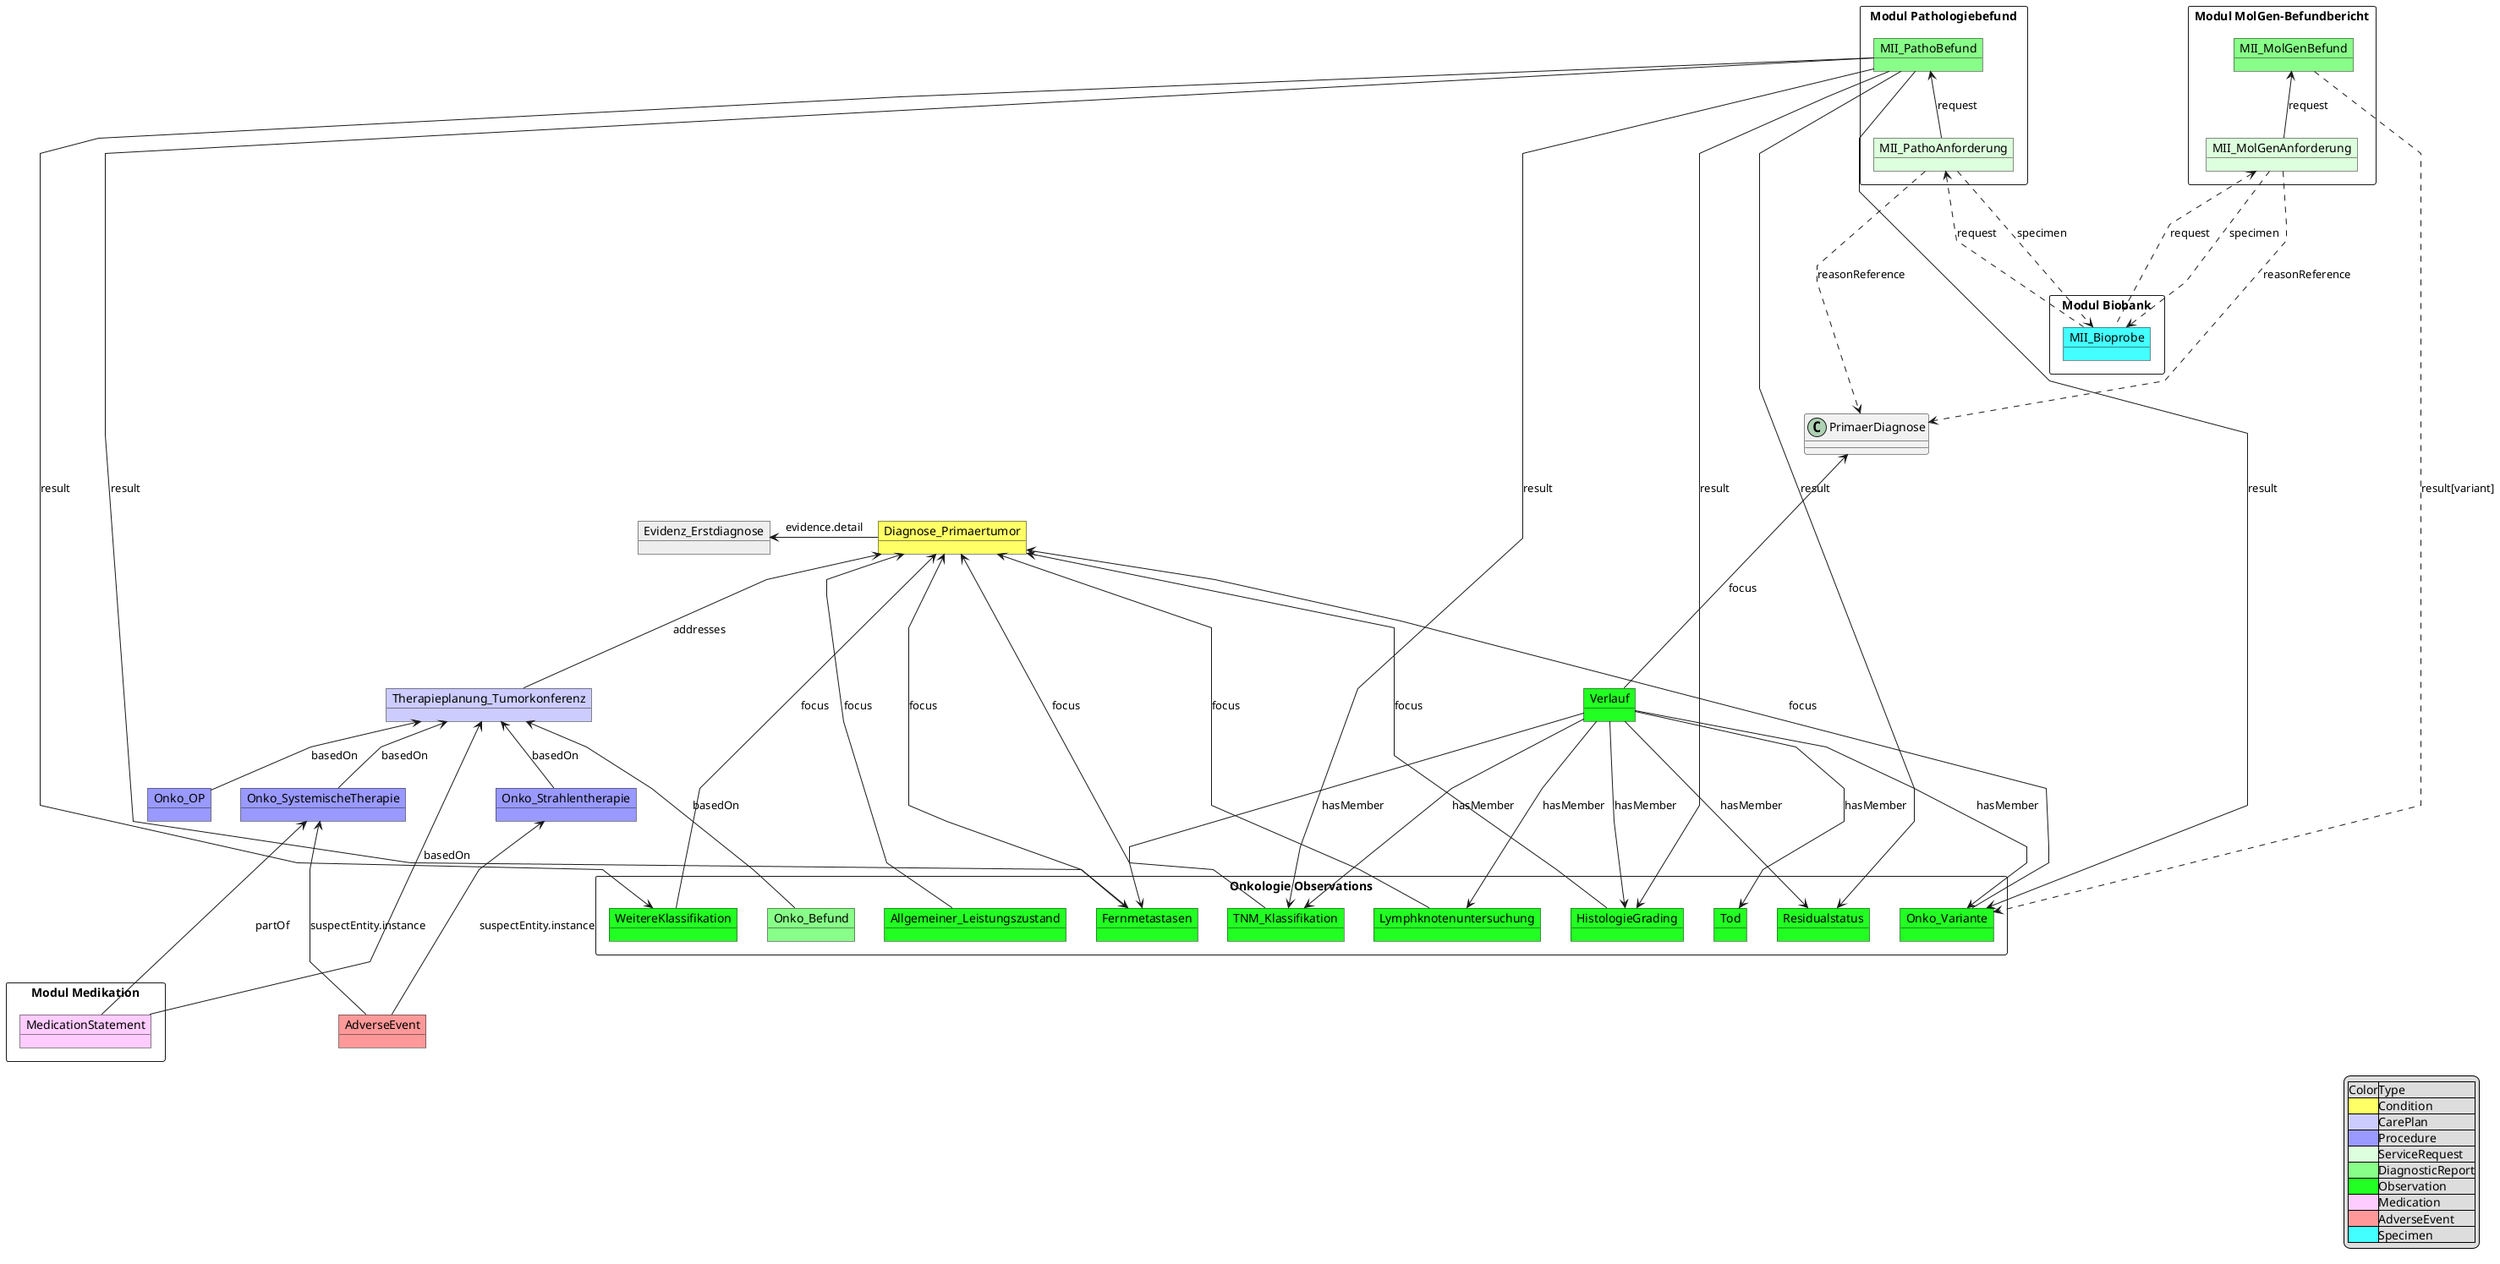 //skinparam linetype polyline 
//skinparam linetype ortho
@startuml MII_Onko_UML_Relations_v2
skinparam linetype polyline
object Onko_OP #9999FF
object Onko_Strahlentherapie #9999FF
object Onko_SystemischeTherapie #9999FF
object Therapieplanung_Tumorkonferenz #CCCCFF


Therapieplanung_Tumorkonferenz <-- Onko_OP: basedOn 
Therapieplanung_Tumorkonferenz <-- Onko_Strahlentherapie: basedOn
Therapieplanung_Tumorkonferenz <-- Onko_SystemischeTherapie: basedOn
rectangle "Modul Medikation" {
    object MedicationStatement #FFCCFF
}
Onko_SystemischeTherapie <--- MedicationStatement : partOf 
Therapieplanung_Tumorkonferenz <--- MedicationStatement: basedOn
object Diagnose_Primaertumor #FFFF66
object Evidenz_Erstdiagnose #EEEEEE 
Diagnose_Primaertumor --left--> Evidenz_Erstdiagnose : evidence.detail


rectangle "Onkologie Observations"{
    object Onko_Variante #22FF22
    object Fernmetastasen #22FF22
    object TNM_Klassifikation #22FF22
    object WeitereKlassifikation #22FF22 
    object Lymphknotenuntersuchung #22FF22
    object HistologieGrading #22FF22
    object Residualstatus #22FF22
    object Allgemeiner_Leistungszustand #22FF22
    object Tod #22FF22
    object Onko_Befund #88FF88
}

Diagnose_Primaertumor <--- TNM_Klassifikation: focus
Diagnose_Primaertumor <---  Therapieplanung_Tumorkonferenz : addresses
Diagnose_Primaertumor <--- Lymphknotenuntersuchung: focus
Diagnose_Primaertumor <--- HistologieGrading :focus
Diagnose_Primaertumor <--- Onko_Variante :focus
Diagnose_Primaertumor <--- WeitereKlassifikation: focus
Diagnose_Primaertumor <--- Allgemeiner_Leistungszustand :focus
Diagnose_Primaertumor <--- Fernmetastasen :focus

Therapieplanung_Tumorkonferenz <--- Onko_Befund  : basedOn

object Verlauf #22FF22
PrimaerDiagnose <----  Verlauf : focus
Verlauf ---> Tod: hasMember
Verlauf ---> TNM_Klassifikation:  hasMember
Verlauf --->  Lymphknotenuntersuchung : hasMember
Verlauf --->  HistologieGrading : hasMember
Verlauf ---> Fernmetastasen: hasMember
Verlauf ---> Residualstatus:  hasMember
Verlauf ---> Onko_Variante: hasMember

rectangle "Modul Pathologiebefund" {
    object MII_PathoAnforderung #DDFFDD
    object MII_PathoBefund #88FF88 
}
MII_PathoBefund <-- MII_PathoAnforderung : request
MII_PathoBefund ----> TNM_Klassifikation : result
MII_PathoBefund ----> WeitereKlassifikation : result
MII_PathoBefund ----> HistologieGrading : result
MII_PathoBefund ----> Fernmetastasen : result
MII_PathoBefund ----> Residualstatus : result
MII_PathoBefund ----> Onko_Variante : result



rectangle "Modul MolGen-Befundbericht" {
    object MII_MolGenAnforderung #DDFFDD
    object MII_MolGenBefund #88FF88
}
MII_MolGenBefund <-- MII_MolGenAnforderung: request

rectangle "Modul Biobank" {
    object MII_Bioprobe #44FFFF
}



MII_MolGenBefund ....> Onko_Variante: result[variant]
MII_PathoAnforderung  ....> PrimaerDiagnose : reasonReference
MII_MolGenAnforderung ....> PrimaerDiagnose: reasonReference
MII_PathoAnforderung ...> MII_Bioprobe: specimen
MII_PathoAnforderung <... MII_Bioprobe: request
MII_MolGenAnforderung ...> MII_Bioprobe: specimen
MII_MolGenAnforderung <... MII_Bioprobe: request

object AdverseEvent #FF9999
Onko_SystemischeTherapie <--- AdverseEvent: suspectEntity.instance
Onko_Strahlentherapie <--- AdverseEvent: suspectEntity.instance

legend right 
|Color|Type|
|<#FFFF66>|Condition|
|<#CCCCFF>|CarePlan|
|<#9999FF>|Procedure|
|<#DDFFDD>|ServiceRequest|
|<#88FF88>|DiagnosticReport|
|<#22FF22>|Observation|
|<#FFCCFF>|Medication|
|<#FF9999>|AdverseEvent|
|<#44FFFF>|Specimen|
endlegend


@enduml